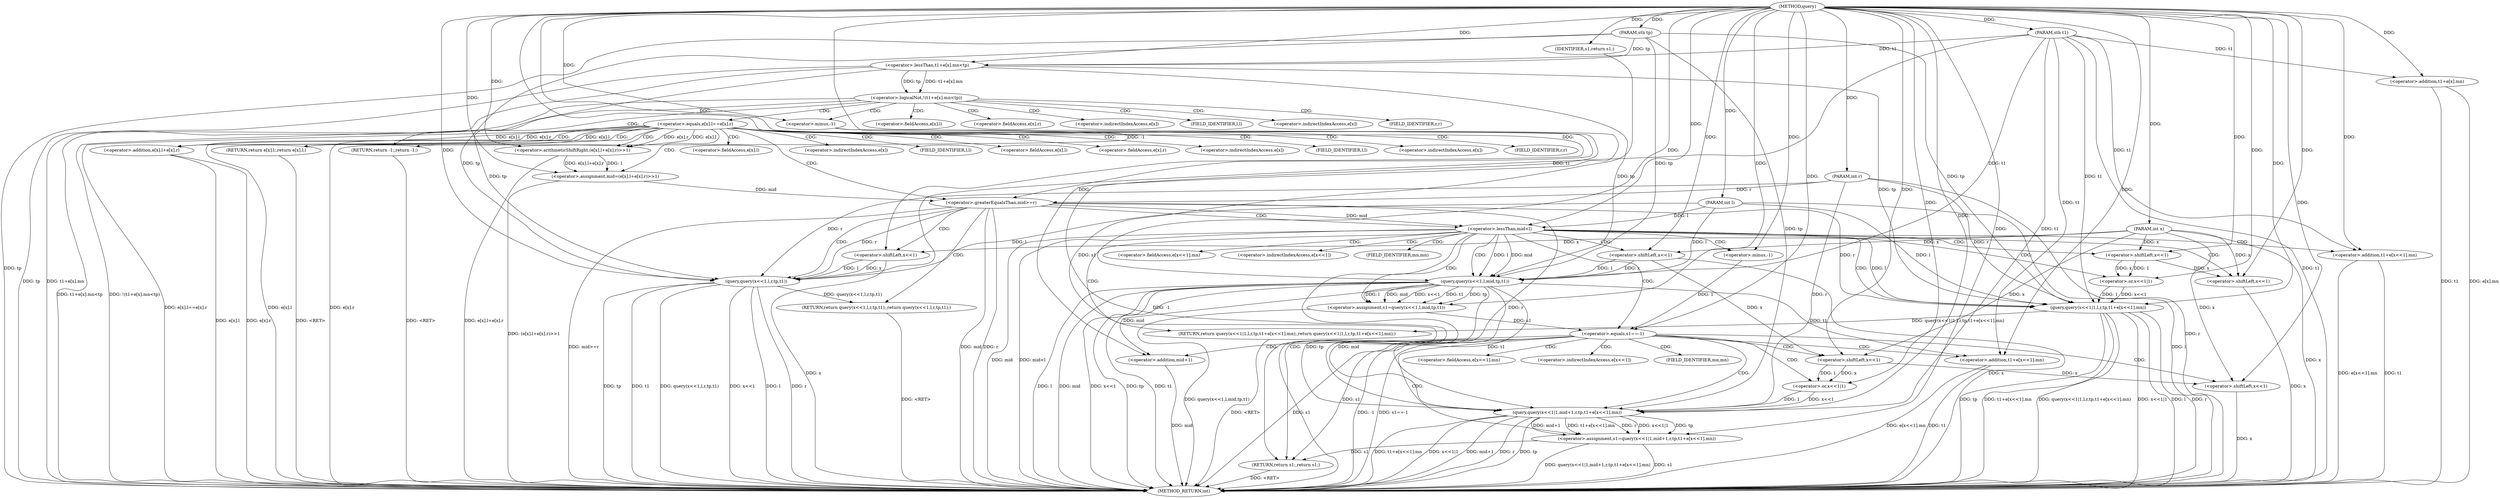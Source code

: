 digraph "query" {  
"1000981" [label = "(METHOD,query)" ]
"1001115" [label = "(METHOD_RETURN,int)" ]
"1000982" [label = "(PARAM,int x)" ]
"1000983" [label = "(PARAM,int l)" ]
"1000984" [label = "(PARAM,int r)" ]
"1000985" [label = "(PARAM,sth tp)" ]
"1000986" [label = "(PARAM,sth t1)" ]
"1001021" [label = "(<operator>.assignment,mid=(e[x].l+e[x].r)>>1)" ]
"1000989" [label = "(<operator>.logicalNot,!(t1+e[x].mn<tp))" ]
"1000999" [label = "(RETURN,return -1;,return -1;)" ]
"1001003" [label = "(<operator>.equals,e[x].l==e[x].r)" ]
"1001014" [label = "(RETURN,return e[x].l;,return e[x].l;)" ]
"1001037" [label = "(<operator>.greaterEqualsThan,mid>=r)" ]
"1001040" [label = "(RETURN,return query(x<<1,l,r,tp,t1);,return query(x<<1,l,r,tp,t1);)" ]
"1001000" [label = "(<operator>.minus,-1)" ]
"1001023" [label = "(<operator>.arithmeticShiftRight,(e[x].l+e[x].r)>>1)" ]
"1001041" [label = "(query,query(x<<1,l,r,tp,t1))" ]
"1000990" [label = "(<operator>.lessThan,t1+e[x].mn<tp)" ]
"1001024" [label = "(<operator>.addition,e[x].l+e[x].r)" ]
"1001051" [label = "(<operator>.lessThan,mid<l)" ]
"1001054" [label = "(RETURN,return query(x<<1|1,l,r,tp,t1+e[x<<1].mn);,return query(x<<1|1,l,r,tp,t1+e[x<<1].mn);)" ]
"1000991" [label = "(<operator>.addition,t1+e[x].mn)" ]
"1001042" [label = "(<operator>.shiftLeft,x<<1)" ]
"1001055" [label = "(query,query(x<<1|1,l,r,tp,t1+e[x<<1].mn))" ]
"1001076" [label = "(<operator>.assignment,s1=query(x<<1,l,mid,tp,t1))" ]
"1001113" [label = "(RETURN,return s1;,return s1;)" ]
"1001056" [label = "(<operator>.or,x<<1|1)" ]
"1001064" [label = "(<operator>.addition,t1+e[x<<1].mn)" ]
"1001087" [label = "(<operator>.equals,s1==-1)" ]
"1001091" [label = "(<operator>.assignment,s1=query(x<<1|1,mid+1,r,tp,t1+e[x<<1].mn))" ]
"1001114" [label = "(IDENTIFIER,s1,return s1;)" ]
"1001057" [label = "(<operator>.shiftLeft,x<<1)" ]
"1001078" [label = "(query,query(x<<1,l,mid,tp,t1))" ]
"1001079" [label = "(<operator>.shiftLeft,x<<1)" ]
"1001089" [label = "(<operator>.minus,-1)" ]
"1001093" [label = "(query,query(x<<1|1,mid+1,r,tp,t1+e[x<<1].mn))" ]
"1001069" [label = "(<operator>.shiftLeft,x<<1)" ]
"1001094" [label = "(<operator>.or,x<<1|1)" ]
"1001099" [label = "(<operator>.addition,mid+1)" ]
"1001104" [label = "(<operator>.addition,t1+e[x<<1].mn)" ]
"1001095" [label = "(<operator>.shiftLeft,x<<1)" ]
"1001109" [label = "(<operator>.shiftLeft,x<<1)" ]
"1001004" [label = "(<operator>.fieldAccess,e[x].l)" ]
"1001009" [label = "(<operator>.fieldAccess,e[x].r)" ]
"1001015" [label = "(<operator>.fieldAccess,e[x].l)" ]
"1001005" [label = "(<operator>.indirectIndexAccess,e[x])" ]
"1001008" [label = "(FIELD_IDENTIFIER,l,l)" ]
"1001010" [label = "(<operator>.indirectIndexAccess,e[x])" ]
"1001013" [label = "(FIELD_IDENTIFIER,r,r)" ]
"1001016" [label = "(<operator>.indirectIndexAccess,e[x])" ]
"1001019" [label = "(FIELD_IDENTIFIER,l,l)" ]
"1001025" [label = "(<operator>.fieldAccess,e[x].l)" ]
"1001030" [label = "(<operator>.fieldAccess,e[x].r)" ]
"1001026" [label = "(<operator>.indirectIndexAccess,e[x])" ]
"1001029" [label = "(FIELD_IDENTIFIER,l,l)" ]
"1001031" [label = "(<operator>.indirectIndexAccess,e[x])" ]
"1001034" [label = "(FIELD_IDENTIFIER,r,r)" ]
"1001066" [label = "(<operator>.fieldAccess,e[x<<1].mn)" ]
"1001067" [label = "(<operator>.indirectIndexAccess,e[x<<1])" ]
"1001072" [label = "(FIELD_IDENTIFIER,mn,mn)" ]
"1001106" [label = "(<operator>.fieldAccess,e[x<<1].mn)" ]
"1001107" [label = "(<operator>.indirectIndexAccess,e[x<<1])" ]
"1001112" [label = "(FIELD_IDENTIFIER,mn,mn)" ]
  "1001040" -> "1001115"  [ label = "DDG: <RET>"] 
  "1001014" -> "1001115"  [ label = "DDG: <RET>"] 
  "1000982" -> "1001115"  [ label = "DDG: x"] 
  "1000983" -> "1001115"  [ label = "DDG: l"] 
  "1000984" -> "1001115"  [ label = "DDG: r"] 
  "1000985" -> "1001115"  [ label = "DDG: tp"] 
  "1000986" -> "1001115"  [ label = "DDG: t1"] 
  "1000991" -> "1001115"  [ label = "DDG: t1"] 
  "1000991" -> "1001115"  [ label = "DDG: e[x].mn"] 
  "1000990" -> "1001115"  [ label = "DDG: t1+e[x].mn"] 
  "1000990" -> "1001115"  [ label = "DDG: tp"] 
  "1000989" -> "1001115"  [ label = "DDG: t1+e[x].mn<tp"] 
  "1000989" -> "1001115"  [ label = "DDG: !(t1+e[x].mn<tp)"] 
  "1001003" -> "1001115"  [ label = "DDG: e[x].l"] 
  "1001003" -> "1001115"  [ label = "DDG: e[x].r"] 
  "1001003" -> "1001115"  [ label = "DDG: e[x].l==e[x].r"] 
  "1001024" -> "1001115"  [ label = "DDG: e[x].l"] 
  "1001024" -> "1001115"  [ label = "DDG: e[x].r"] 
  "1001023" -> "1001115"  [ label = "DDG: e[x].l+e[x].r"] 
  "1001021" -> "1001115"  [ label = "DDG: (e[x].l+e[x].r)>>1"] 
  "1001037" -> "1001115"  [ label = "DDG: mid"] 
  "1001037" -> "1001115"  [ label = "DDG: r"] 
  "1001037" -> "1001115"  [ label = "DDG: mid>=r"] 
  "1001051" -> "1001115"  [ label = "DDG: mid"] 
  "1001051" -> "1001115"  [ label = "DDG: mid<l"] 
  "1001079" -> "1001115"  [ label = "DDG: x"] 
  "1001078" -> "1001115"  [ label = "DDG: x<<1"] 
  "1001078" -> "1001115"  [ label = "DDG: l"] 
  "1001078" -> "1001115"  [ label = "DDG: mid"] 
  "1001078" -> "1001115"  [ label = "DDG: tp"] 
  "1001078" -> "1001115"  [ label = "DDG: t1"] 
  "1001076" -> "1001115"  [ label = "DDG: query(x<<1,l,mid,tp,t1)"] 
  "1001087" -> "1001115"  [ label = "DDG: s1"] 
  "1001087" -> "1001115"  [ label = "DDG: -1"] 
  "1001087" -> "1001115"  [ label = "DDG: s1==-1"] 
  "1001091" -> "1001115"  [ label = "DDG: s1"] 
  "1001093" -> "1001115"  [ label = "DDG: x<<1|1"] 
  "1001099" -> "1001115"  [ label = "DDG: mid"] 
  "1001093" -> "1001115"  [ label = "DDG: mid+1"] 
  "1001093" -> "1001115"  [ label = "DDG: r"] 
  "1001093" -> "1001115"  [ label = "DDG: tp"] 
  "1001104" -> "1001115"  [ label = "DDG: t1"] 
  "1001109" -> "1001115"  [ label = "DDG: x"] 
  "1001104" -> "1001115"  [ label = "DDG: e[x<<1].mn"] 
  "1001093" -> "1001115"  [ label = "DDG: t1+e[x<<1].mn"] 
  "1001091" -> "1001115"  [ label = "DDG: query(x<<1|1,mid+1,r,tp,t1+e[x<<1].mn)"] 
  "1001055" -> "1001115"  [ label = "DDG: x<<1|1"] 
  "1001055" -> "1001115"  [ label = "DDG: l"] 
  "1001055" -> "1001115"  [ label = "DDG: r"] 
  "1001055" -> "1001115"  [ label = "DDG: tp"] 
  "1001064" -> "1001115"  [ label = "DDG: t1"] 
  "1001069" -> "1001115"  [ label = "DDG: x"] 
  "1001064" -> "1001115"  [ label = "DDG: e[x<<1].mn"] 
  "1001055" -> "1001115"  [ label = "DDG: t1+e[x<<1].mn"] 
  "1001055" -> "1001115"  [ label = "DDG: query(x<<1|1,l,r,tp,t1+e[x<<1].mn)"] 
  "1001042" -> "1001115"  [ label = "DDG: x"] 
  "1001041" -> "1001115"  [ label = "DDG: x<<1"] 
  "1001041" -> "1001115"  [ label = "DDG: l"] 
  "1001041" -> "1001115"  [ label = "DDG: r"] 
  "1001041" -> "1001115"  [ label = "DDG: tp"] 
  "1001041" -> "1001115"  [ label = "DDG: t1"] 
  "1001041" -> "1001115"  [ label = "DDG: query(x<<1,l,r,tp,t1)"] 
  "1001000" -> "1001115"  [ label = "DDG: -1"] 
  "1001113" -> "1001115"  [ label = "DDG: <RET>"] 
  "1001054" -> "1001115"  [ label = "DDG: <RET>"] 
  "1000999" -> "1001115"  [ label = "DDG: <RET>"] 
  "1000981" -> "1000982"  [ label = "DDG: "] 
  "1000981" -> "1000983"  [ label = "DDG: "] 
  "1000981" -> "1000984"  [ label = "DDG: "] 
  "1000981" -> "1000985"  [ label = "DDG: "] 
  "1000981" -> "1000986"  [ label = "DDG: "] 
  "1001023" -> "1001021"  [ label = "DDG: 1"] 
  "1001023" -> "1001021"  [ label = "DDG: e[x].l+e[x].r"] 
  "1001000" -> "1000999"  [ label = "DDG: -1"] 
  "1001003" -> "1001014"  [ label = "DDG: e[x].l"] 
  "1000981" -> "1001021"  [ label = "DDG: "] 
  "1001041" -> "1001040"  [ label = "DDG: query(x<<1,l,r,tp,t1)"] 
  "1000990" -> "1000989"  [ label = "DDG: t1+e[x].mn"] 
  "1000990" -> "1000989"  [ label = "DDG: tp"] 
  "1001003" -> "1001023"  [ label = "DDG: e[x].r"] 
  "1001003" -> "1001023"  [ label = "DDG: e[x].l"] 
  "1000981" -> "1001023"  [ label = "DDG: "] 
  "1001021" -> "1001037"  [ label = "DDG: mid"] 
  "1000981" -> "1001037"  [ label = "DDG: "] 
  "1000984" -> "1001037"  [ label = "DDG: r"] 
  "1000986" -> "1000990"  [ label = "DDG: t1"] 
  "1000981" -> "1000990"  [ label = "DDG: "] 
  "1000985" -> "1000990"  [ label = "DDG: tp"] 
  "1000981" -> "1001000"  [ label = "DDG: "] 
  "1001003" -> "1001024"  [ label = "DDG: e[x].l"] 
  "1001003" -> "1001024"  [ label = "DDG: e[x].r"] 
  "1001042" -> "1001041"  [ label = "DDG: 1"] 
  "1001042" -> "1001041"  [ label = "DDG: x"] 
  "1000983" -> "1001041"  [ label = "DDG: l"] 
  "1000981" -> "1001041"  [ label = "DDG: "] 
  "1001037" -> "1001041"  [ label = "DDG: r"] 
  "1000984" -> "1001041"  [ label = "DDG: r"] 
  "1000986" -> "1001041"  [ label = "DDG: t1"] 
  "1000990" -> "1001041"  [ label = "DDG: tp"] 
  "1000985" -> "1001041"  [ label = "DDG: tp"] 
  "1001055" -> "1001054"  [ label = "DDG: query(x<<1|1,l,r,tp,t1+e[x<<1].mn)"] 
  "1000986" -> "1000991"  [ label = "DDG: t1"] 
  "1000981" -> "1000991"  [ label = "DDG: "] 
  "1000982" -> "1001042"  [ label = "DDG: x"] 
  "1000981" -> "1001042"  [ label = "DDG: "] 
  "1001037" -> "1001051"  [ label = "DDG: mid"] 
  "1000981" -> "1001051"  [ label = "DDG: "] 
  "1000983" -> "1001051"  [ label = "DDG: l"] 
  "1001056" -> "1001055"  [ label = "DDG: 1"] 
  "1001056" -> "1001055"  [ label = "DDG: x<<1"] 
  "1000990" -> "1001055"  [ label = "DDG: tp"] 
  "1000985" -> "1001055"  [ label = "DDG: tp"] 
  "1000981" -> "1001055"  [ label = "DDG: "] 
  "1001051" -> "1001055"  [ label = "DDG: l"] 
  "1000983" -> "1001055"  [ label = "DDG: l"] 
  "1000986" -> "1001055"  [ label = "DDG: t1"] 
  "1001037" -> "1001055"  [ label = "DDG: r"] 
  "1000984" -> "1001055"  [ label = "DDG: r"] 
  "1001078" -> "1001076"  [ label = "DDG: tp"] 
  "1001078" -> "1001076"  [ label = "DDG: l"] 
  "1001078" -> "1001076"  [ label = "DDG: mid"] 
  "1001078" -> "1001076"  [ label = "DDG: x<<1"] 
  "1001078" -> "1001076"  [ label = "DDG: t1"] 
  "1001114" -> "1001113"  [ label = "DDG: s1"] 
  "1001087" -> "1001113"  [ label = "DDG: s1"] 
  "1001091" -> "1001113"  [ label = "DDG: s1"] 
  "1001057" -> "1001056"  [ label = "DDG: x"] 
  "1001057" -> "1001056"  [ label = "DDG: 1"] 
  "1000981" -> "1001056"  [ label = "DDG: "] 
  "1000986" -> "1001064"  [ label = "DDG: t1"] 
  "1000981" -> "1001064"  [ label = "DDG: "] 
  "1000981" -> "1001076"  [ label = "DDG: "] 
  "1001093" -> "1001091"  [ label = "DDG: tp"] 
  "1001093" -> "1001091"  [ label = "DDG: mid+1"] 
  "1001093" -> "1001091"  [ label = "DDG: t1+e[x<<1].mn"] 
  "1001093" -> "1001091"  [ label = "DDG: r"] 
  "1001093" -> "1001091"  [ label = "DDG: x<<1|1"] 
  "1000981" -> "1001114"  [ label = "DDG: "] 
  "1000982" -> "1001057"  [ label = "DDG: x"] 
  "1000981" -> "1001057"  [ label = "DDG: "] 
  "1001079" -> "1001078"  [ label = "DDG: x"] 
  "1001079" -> "1001078"  [ label = "DDG: 1"] 
  "1000990" -> "1001078"  [ label = "DDG: tp"] 
  "1000985" -> "1001078"  [ label = "DDG: tp"] 
  "1000981" -> "1001078"  [ label = "DDG: "] 
  "1001051" -> "1001078"  [ label = "DDG: l"] 
  "1000983" -> "1001078"  [ label = "DDG: l"] 
  "1001051" -> "1001078"  [ label = "DDG: mid"] 
  "1000986" -> "1001078"  [ label = "DDG: t1"] 
  "1001076" -> "1001087"  [ label = "DDG: s1"] 
  "1000981" -> "1001087"  [ label = "DDG: "] 
  "1001089" -> "1001087"  [ label = "DDG: 1"] 
  "1000981" -> "1001091"  [ label = "DDG: "] 
  "1000982" -> "1001079"  [ label = "DDG: x"] 
  "1000981" -> "1001079"  [ label = "DDG: "] 
  "1000981" -> "1001089"  [ label = "DDG: "] 
  "1001094" -> "1001093"  [ label = "DDG: x<<1"] 
  "1001094" -> "1001093"  [ label = "DDG: 1"] 
  "1001078" -> "1001093"  [ label = "DDG: tp"] 
  "1000985" -> "1001093"  [ label = "DDG: tp"] 
  "1000981" -> "1001093"  [ label = "DDG: "] 
  "1001078" -> "1001093"  [ label = "DDG: mid"] 
  "1001078" -> "1001093"  [ label = "DDG: t1"] 
  "1000986" -> "1001093"  [ label = "DDG: t1"] 
  "1001037" -> "1001093"  [ label = "DDG: r"] 
  "1000984" -> "1001093"  [ label = "DDG: r"] 
  "1001057" -> "1001069"  [ label = "DDG: x"] 
  "1000982" -> "1001069"  [ label = "DDG: x"] 
  "1000981" -> "1001069"  [ label = "DDG: "] 
  "1001095" -> "1001094"  [ label = "DDG: x"] 
  "1001095" -> "1001094"  [ label = "DDG: 1"] 
  "1000981" -> "1001094"  [ label = "DDG: "] 
  "1001078" -> "1001099"  [ label = "DDG: mid"] 
  "1000981" -> "1001099"  [ label = "DDG: "] 
  "1001078" -> "1001104"  [ label = "DDG: t1"] 
  "1000986" -> "1001104"  [ label = "DDG: t1"] 
  "1000981" -> "1001104"  [ label = "DDG: "] 
  "1001079" -> "1001095"  [ label = "DDG: x"] 
  "1000982" -> "1001095"  [ label = "DDG: x"] 
  "1000981" -> "1001095"  [ label = "DDG: "] 
  "1001095" -> "1001109"  [ label = "DDG: x"] 
  "1000982" -> "1001109"  [ label = "DDG: x"] 
  "1000981" -> "1001109"  [ label = "DDG: "] 
  "1000989" -> "1001010"  [ label = "CDG: "] 
  "1000989" -> "1001003"  [ label = "CDG: "] 
  "1000989" -> "1001013"  [ label = "CDG: "] 
  "1000989" -> "1001000"  [ label = "CDG: "] 
  "1000989" -> "1001005"  [ label = "CDG: "] 
  "1000989" -> "1000999"  [ label = "CDG: "] 
  "1000989" -> "1001008"  [ label = "CDG: "] 
  "1000989" -> "1001009"  [ label = "CDG: "] 
  "1000989" -> "1001004"  [ label = "CDG: "] 
  "1001003" -> "1001030"  [ label = "CDG: "] 
  "1001003" -> "1001031"  [ label = "CDG: "] 
  "1001003" -> "1001029"  [ label = "CDG: "] 
  "1001003" -> "1001015"  [ label = "CDG: "] 
  "1001003" -> "1001037"  [ label = "CDG: "] 
  "1001003" -> "1001021"  [ label = "CDG: "] 
  "1001003" -> "1001024"  [ label = "CDG: "] 
  "1001003" -> "1001025"  [ label = "CDG: "] 
  "1001003" -> "1001016"  [ label = "CDG: "] 
  "1001003" -> "1001026"  [ label = "CDG: "] 
  "1001003" -> "1001034"  [ label = "CDG: "] 
  "1001003" -> "1001019"  [ label = "CDG: "] 
  "1001003" -> "1001023"  [ label = "CDG: "] 
  "1001003" -> "1001014"  [ label = "CDG: "] 
  "1001037" -> "1001040"  [ label = "CDG: "] 
  "1001037" -> "1001042"  [ label = "CDG: "] 
  "1001037" -> "1001041"  [ label = "CDG: "] 
  "1001037" -> "1001051"  [ label = "CDG: "] 
  "1001051" -> "1001067"  [ label = "CDG: "] 
  "1001051" -> "1001064"  [ label = "CDG: "] 
  "1001051" -> "1001078"  [ label = "CDG: "] 
  "1001051" -> "1001066"  [ label = "CDG: "] 
  "1001051" -> "1001113"  [ label = "CDG: "] 
  "1001051" -> "1001057"  [ label = "CDG: "] 
  "1001051" -> "1001054"  [ label = "CDG: "] 
  "1001051" -> "1001069"  [ label = "CDG: "] 
  "1001051" -> "1001089"  [ label = "CDG: "] 
  "1001051" -> "1001072"  [ label = "CDG: "] 
  "1001051" -> "1001056"  [ label = "CDG: "] 
  "1001051" -> "1001055"  [ label = "CDG: "] 
  "1001051" -> "1001079"  [ label = "CDG: "] 
  "1001051" -> "1001076"  [ label = "CDG: "] 
  "1001051" -> "1001087"  [ label = "CDG: "] 
  "1001087" -> "1001104"  [ label = "CDG: "] 
  "1001087" -> "1001107"  [ label = "CDG: "] 
  "1001087" -> "1001091"  [ label = "CDG: "] 
  "1001087" -> "1001109"  [ label = "CDG: "] 
  "1001087" -> "1001099"  [ label = "CDG: "] 
  "1001087" -> "1001112"  [ label = "CDG: "] 
  "1001087" -> "1001093"  [ label = "CDG: "] 
  "1001087" -> "1001094"  [ label = "CDG: "] 
  "1001087" -> "1001106"  [ label = "CDG: "] 
  "1001087" -> "1001095"  [ label = "CDG: "] 
}
